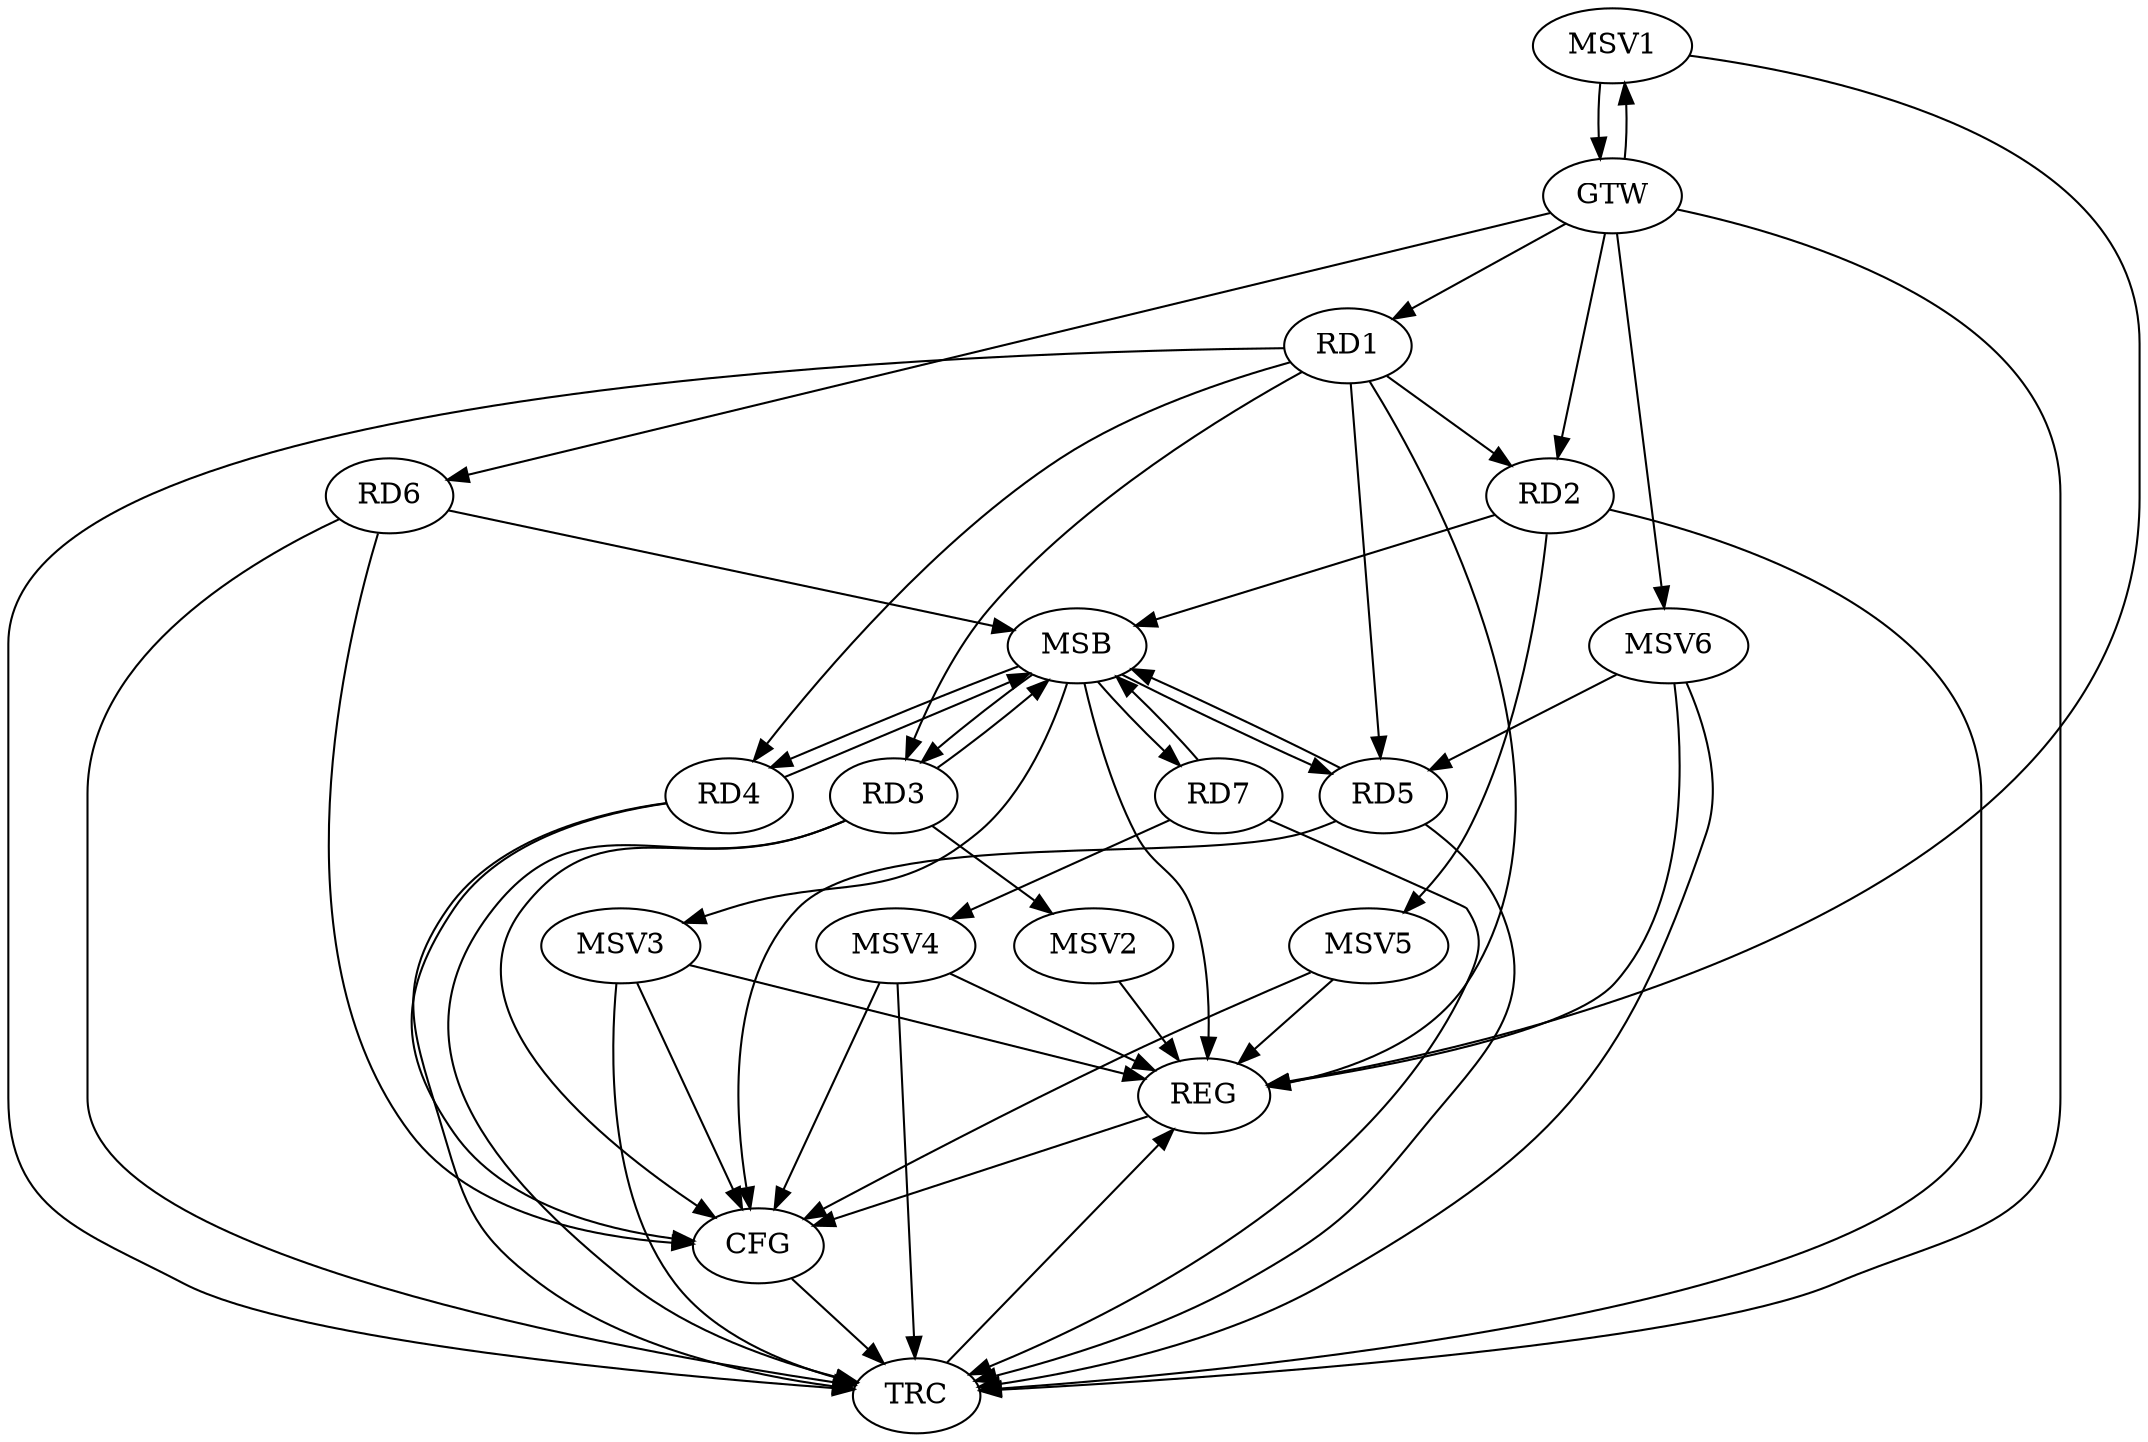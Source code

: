 strict digraph G {
  RD1 [ label="RD1" ];
  RD2 [ label="RD2" ];
  RD3 [ label="RD3" ];
  RD4 [ label="RD4" ];
  RD5 [ label="RD5" ];
  RD6 [ label="RD6" ];
  RD7 [ label="RD7" ];
  GTW [ label="GTW" ];
  REG [ label="REG" ];
  MSB [ label="MSB" ];
  CFG [ label="CFG" ];
  TRC [ label="TRC" ];
  MSV1 [ label="MSV1" ];
  MSV2 [ label="MSV2" ];
  MSV3 [ label="MSV3" ];
  MSV4 [ label="MSV4" ];
  MSV5 [ label="MSV5" ];
  MSV6 [ label="MSV6" ];
  RD1 -> RD5;
  GTW -> RD1;
  GTW -> RD2;
  GTW -> RD6;
  RD1 -> REG;
  RD2 -> MSB;
  MSB -> RD5;
  MSB -> REG;
  RD3 -> MSB;
  MSB -> RD4;
  RD4 -> MSB;
  RD5 -> MSB;
  MSB -> RD3;
  MSB -> RD7;
  RD6 -> MSB;
  RD7 -> MSB;
  RD4 -> CFG;
  RD6 -> CFG;
  RD3 -> CFG;
  RD5 -> CFG;
  REG -> CFG;
  RD1 -> TRC;
  RD2 -> TRC;
  RD3 -> TRC;
  RD4 -> TRC;
  RD5 -> TRC;
  RD6 -> TRC;
  RD7 -> TRC;
  GTW -> TRC;
  CFG -> TRC;
  TRC -> REG;
  RD1 -> RD3;
  RD1 -> RD2;
  RD1 -> RD4;
  MSV1 -> GTW;
  GTW -> MSV1;
  MSV1 -> REG;
  RD3 -> MSV2;
  MSV2 -> REG;
  MSB -> MSV3;
  MSV3 -> REG;
  MSV3 -> TRC;
  MSV3 -> CFG;
  RD7 -> MSV4;
  MSV4 -> REG;
  MSV4 -> TRC;
  MSV4 -> CFG;
  RD2 -> MSV5;
  MSV5 -> REG;
  MSV5 -> CFG;
  MSV6 -> RD5;
  GTW -> MSV6;
  MSV6 -> REG;
  MSV6 -> TRC;
}
